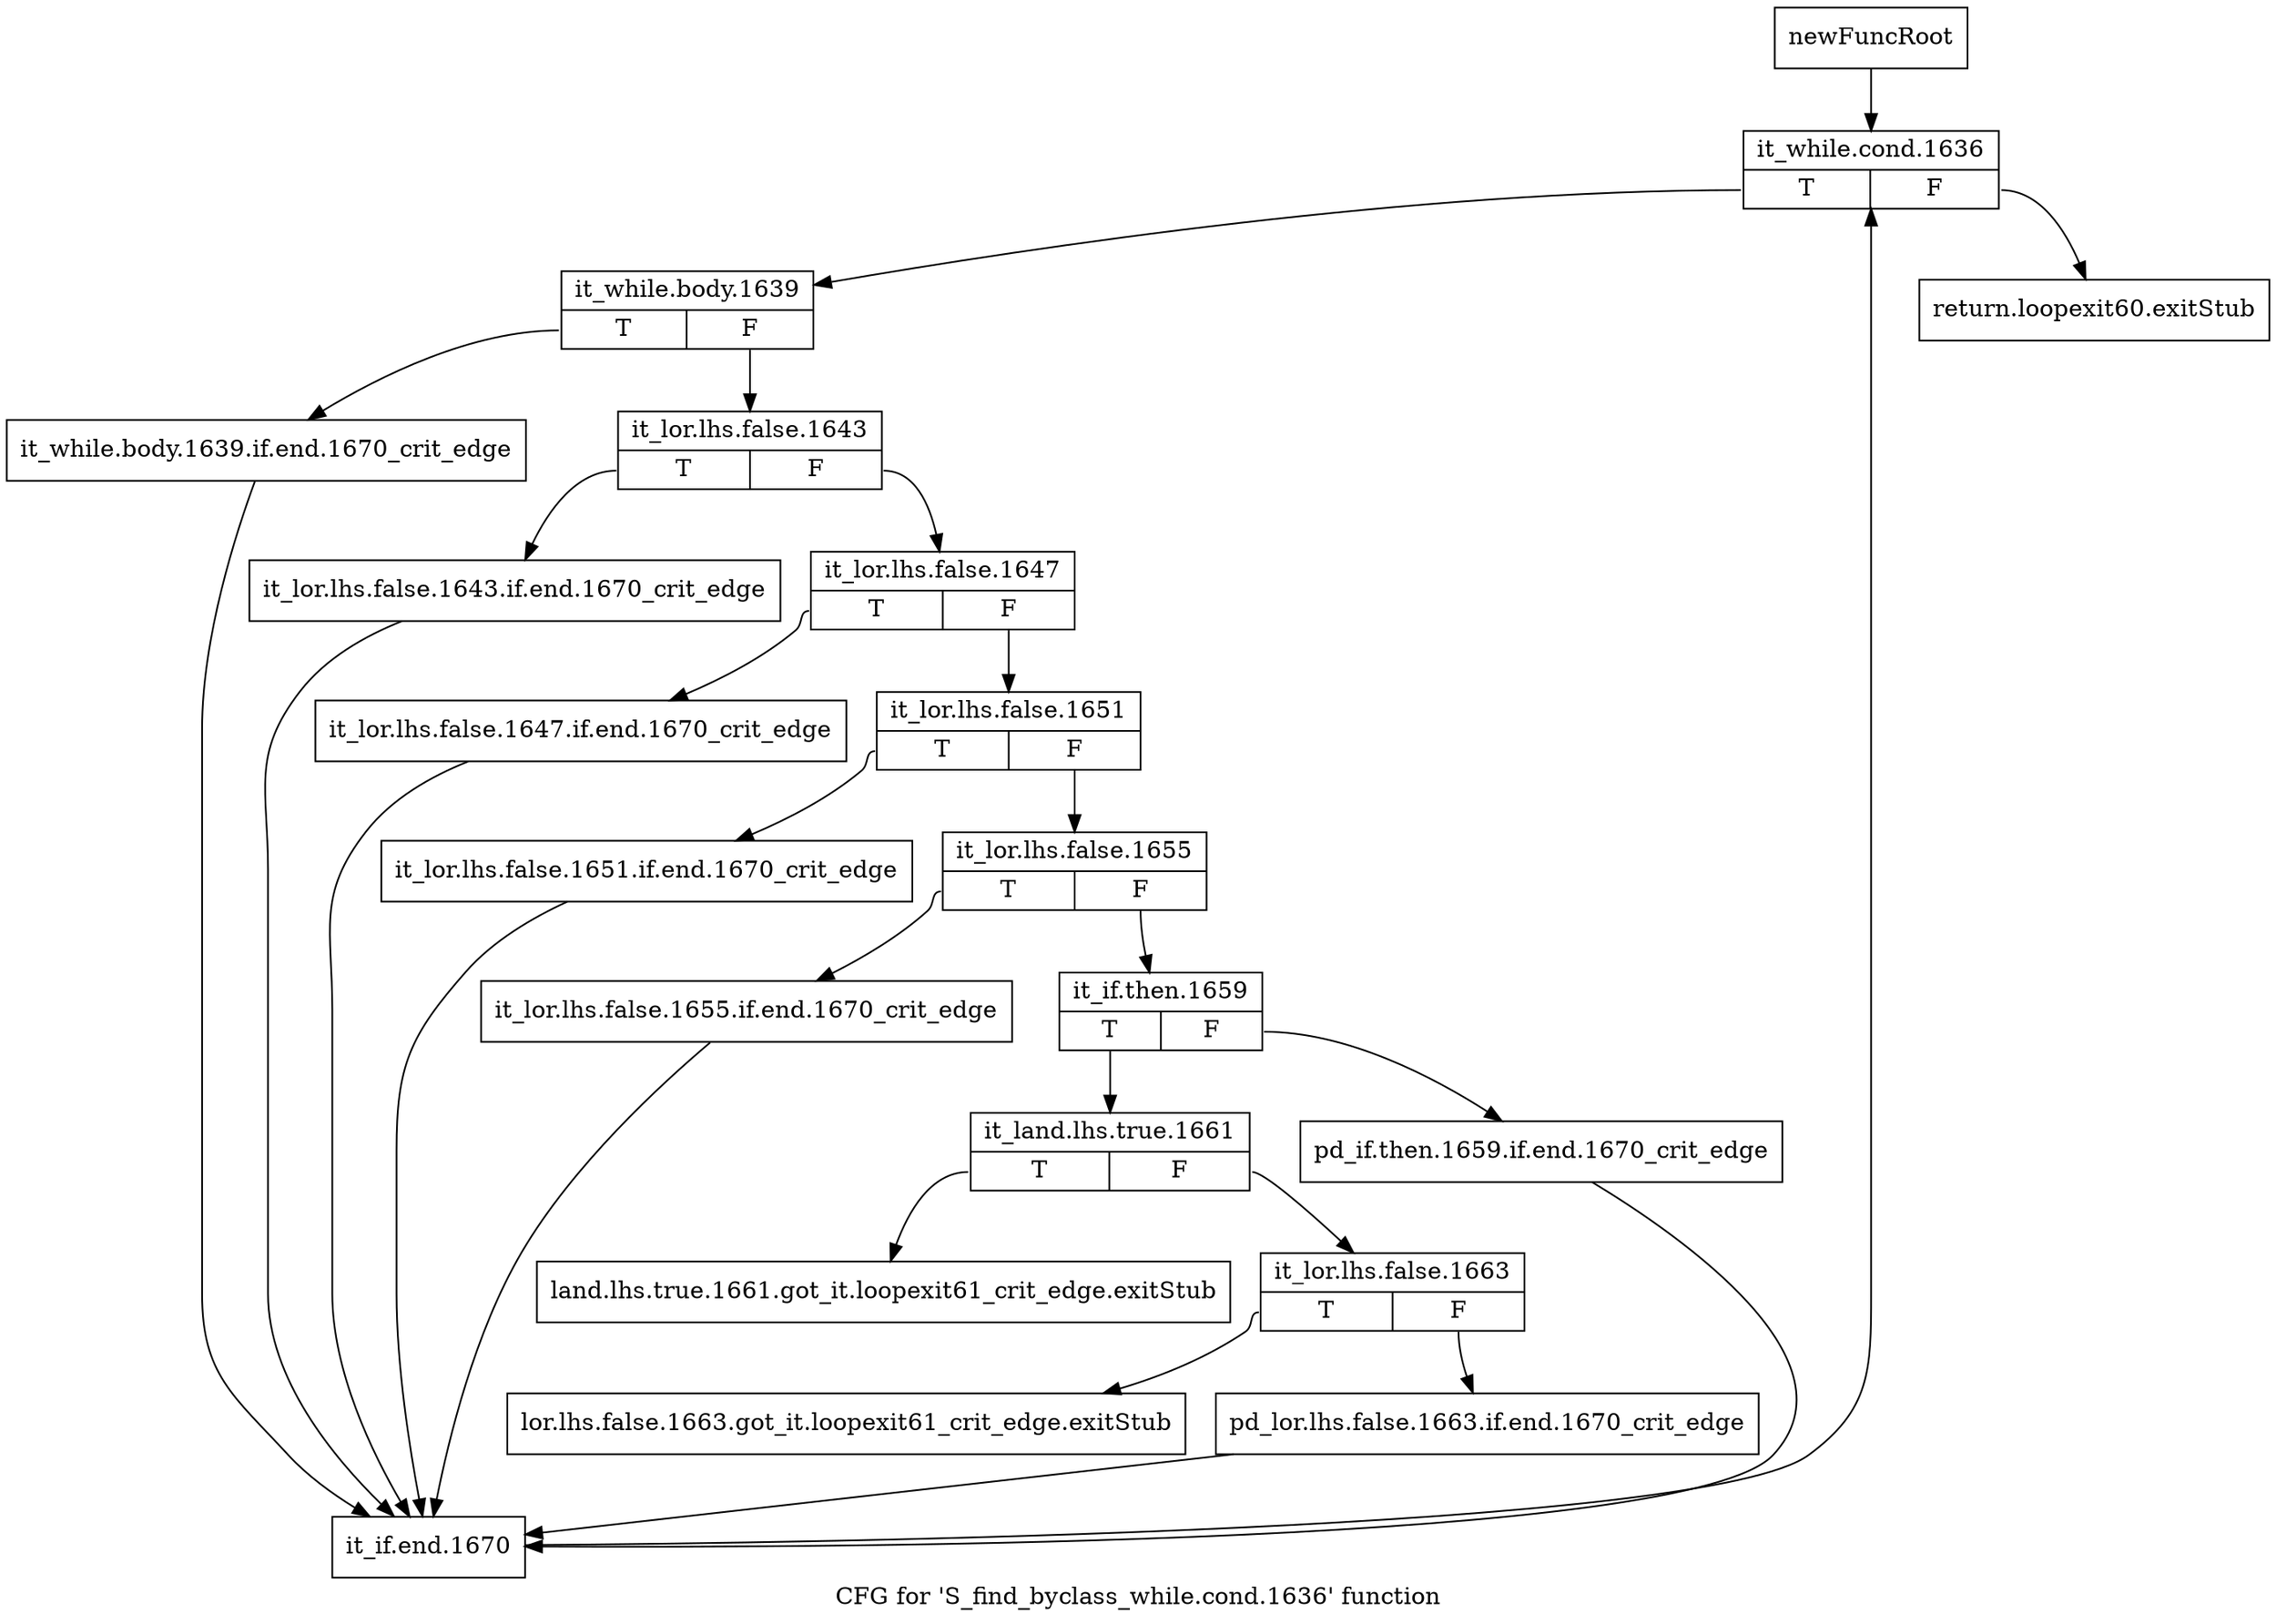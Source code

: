 digraph "CFG for 'S_find_byclass_while.cond.1636' function" {
	label="CFG for 'S_find_byclass_while.cond.1636' function";

	Node0x52cbb90 [shape=record,label="{newFuncRoot}"];
	Node0x52cbb90 -> Node0x52cbcd0;
	Node0x52cbbe0 [shape=record,label="{return.loopexit60.exitStub}"];
	Node0x52cbc30 [shape=record,label="{land.lhs.true.1661.got_it.loopexit61_crit_edge.exitStub}"];
	Node0x52cbc80 [shape=record,label="{lor.lhs.false.1663.got_it.loopexit61_crit_edge.exitStub}"];
	Node0x52cbcd0 [shape=record,label="{it_while.cond.1636|{<s0>T|<s1>F}}"];
	Node0x52cbcd0:s0 -> Node0x52cbd20;
	Node0x52cbcd0:s1 -> Node0x52cbbe0;
	Node0x52cbd20 [shape=record,label="{it_while.body.1639|{<s0>T|<s1>F}}"];
	Node0x52cbd20:s0 -> Node0x52cc180;
	Node0x52cbd20:s1 -> Node0x52cbd70;
	Node0x52cbd70 [shape=record,label="{it_lor.lhs.false.1643|{<s0>T|<s1>F}}"];
	Node0x52cbd70:s0 -> Node0x52cc130;
	Node0x52cbd70:s1 -> Node0x52cbdc0;
	Node0x52cbdc0 [shape=record,label="{it_lor.lhs.false.1647|{<s0>T|<s1>F}}"];
	Node0x52cbdc0:s0 -> Node0x52cc0e0;
	Node0x52cbdc0:s1 -> Node0x52cbe10;
	Node0x52cbe10 [shape=record,label="{it_lor.lhs.false.1651|{<s0>T|<s1>F}}"];
	Node0x52cbe10:s0 -> Node0x52cc090;
	Node0x52cbe10:s1 -> Node0x52cbe60;
	Node0x52cbe60 [shape=record,label="{it_lor.lhs.false.1655|{<s0>T|<s1>F}}"];
	Node0x52cbe60:s0 -> Node0x52cc040;
	Node0x52cbe60:s1 -> Node0x52cbeb0;
	Node0x52cbeb0 [shape=record,label="{it_if.then.1659|{<s0>T|<s1>F}}"];
	Node0x52cbeb0:s0 -> Node0x52cbf50;
	Node0x52cbeb0:s1 -> Node0x52cbf00;
	Node0x52cbf00 [shape=record,label="{pd_if.then.1659.if.end.1670_crit_edge}"];
	Node0x52cbf00 -> Node0x52cc1d0;
	Node0x52cbf50 [shape=record,label="{it_land.lhs.true.1661|{<s0>T|<s1>F}}"];
	Node0x52cbf50:s0 -> Node0x52cbc30;
	Node0x52cbf50:s1 -> Node0x52cbfa0;
	Node0x52cbfa0 [shape=record,label="{it_lor.lhs.false.1663|{<s0>T|<s1>F}}"];
	Node0x52cbfa0:s0 -> Node0x52cbc80;
	Node0x52cbfa0:s1 -> Node0x52cbff0;
	Node0x52cbff0 [shape=record,label="{pd_lor.lhs.false.1663.if.end.1670_crit_edge}"];
	Node0x52cbff0 -> Node0x52cc1d0;
	Node0x52cc040 [shape=record,label="{it_lor.lhs.false.1655.if.end.1670_crit_edge}"];
	Node0x52cc040 -> Node0x52cc1d0;
	Node0x52cc090 [shape=record,label="{it_lor.lhs.false.1651.if.end.1670_crit_edge}"];
	Node0x52cc090 -> Node0x52cc1d0;
	Node0x52cc0e0 [shape=record,label="{it_lor.lhs.false.1647.if.end.1670_crit_edge}"];
	Node0x52cc0e0 -> Node0x52cc1d0;
	Node0x52cc130 [shape=record,label="{it_lor.lhs.false.1643.if.end.1670_crit_edge}"];
	Node0x52cc130 -> Node0x52cc1d0;
	Node0x52cc180 [shape=record,label="{it_while.body.1639.if.end.1670_crit_edge}"];
	Node0x52cc180 -> Node0x52cc1d0;
	Node0x52cc1d0 [shape=record,label="{it_if.end.1670}"];
	Node0x52cc1d0 -> Node0x52cbcd0;
}
